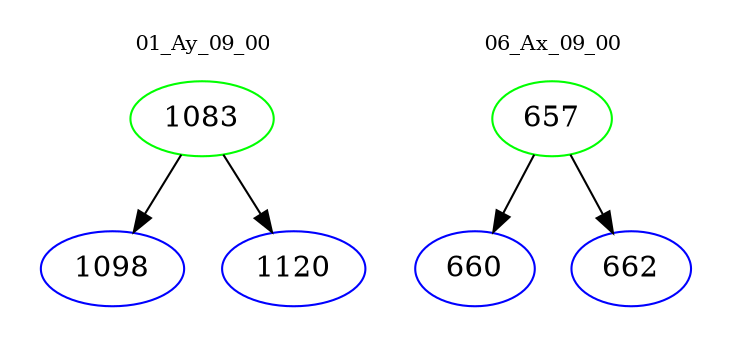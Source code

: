 digraph{
subgraph cluster_0 {
color = white
label = "01_Ay_09_00";
fontsize=10;
T0_1083 [label="1083", color="green"]
T0_1083 -> T0_1098 [color="black"]
T0_1098 [label="1098", color="blue"]
T0_1083 -> T0_1120 [color="black"]
T0_1120 [label="1120", color="blue"]
}
subgraph cluster_1 {
color = white
label = "06_Ax_09_00";
fontsize=10;
T1_657 [label="657", color="green"]
T1_657 -> T1_660 [color="black"]
T1_660 [label="660", color="blue"]
T1_657 -> T1_662 [color="black"]
T1_662 [label="662", color="blue"]
}
}
